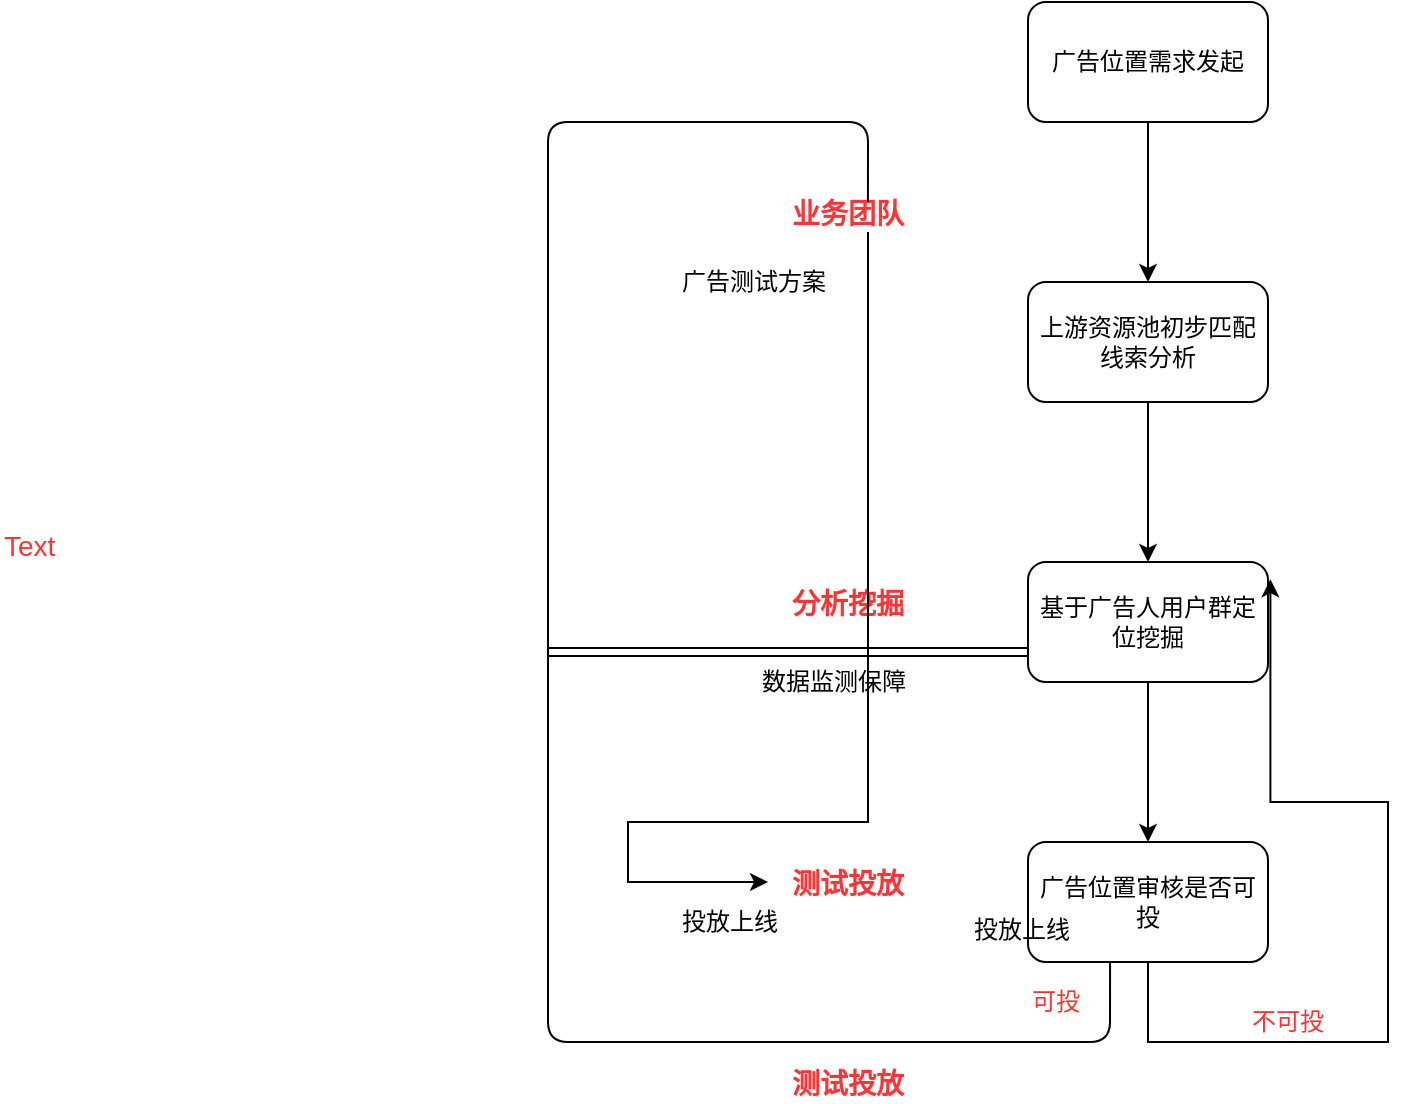<mxfile pages="1" version="11.2.4" type="github"><diagram id="fIMwTP92hbdsdI_JvTyM" name="Page-1"><mxGraphModel dx="1865" dy="501" grid="1" gridSize="10" guides="1" tooltips="1" connect="1" arrows="1" fold="1" page="1" pageScale="1" pageWidth="827" pageHeight="1169" math="0" shadow="0"><root><mxCell id="0"/><mxCell id="1" parent="0"/><mxCell id="fmxqjrn1ShT4nG9Uo0qp-5" value="" style="edgeStyle=orthogonalEdgeStyle;rounded=0;orthogonalLoop=1;jettySize=auto;html=1;" edge="1" parent="1" source="fmxqjrn1ShT4nG9Uo0qp-1" target="fmxqjrn1ShT4nG9Uo0qp-4"><mxGeometry relative="1" as="geometry"/></mxCell><mxCell id="fmxqjrn1ShT4nG9Uo0qp-1" value="广告位置需求发起" style="rounded=1;whiteSpace=wrap;html=1;" vertex="1" parent="1"><mxGeometry x="240" y="320" width="120" height="60" as="geometry"/></mxCell><mxCell id="fmxqjrn1ShT4nG9Uo0qp-7" value="" style="edgeStyle=orthogonalEdgeStyle;rounded=0;orthogonalLoop=1;jettySize=auto;html=1;" edge="1" parent="1" source="fmxqjrn1ShT4nG9Uo0qp-4" target="fmxqjrn1ShT4nG9Uo0qp-6"><mxGeometry relative="1" as="geometry"/></mxCell><mxCell id="fmxqjrn1ShT4nG9Uo0qp-4" value="上游资源池初步匹配线索分析" style="rounded=1;whiteSpace=wrap;html=1;" vertex="1" parent="1"><mxGeometry x="240" y="460" width="120" height="60" as="geometry"/></mxCell><mxCell id="fmxqjrn1ShT4nG9Uo0qp-9" value="" style="edgeStyle=orthogonalEdgeStyle;rounded=0;orthogonalLoop=1;jettySize=auto;html=1;" edge="1" parent="1" source="fmxqjrn1ShT4nG9Uo0qp-6" target="fmxqjrn1ShT4nG9Uo0qp-8"><mxGeometry relative="1" as="geometry"/></mxCell><mxCell id="fmxqjrn1ShT4nG9Uo0qp-6" value="基于广告人用户群定位挖掘" style="rounded=1;whiteSpace=wrap;html=1;" vertex="1" parent="1"><mxGeometry x="240" y="600" width="120" height="60" as="geometry"/></mxCell><mxCell id="fmxqjrn1ShT4nG9Uo0qp-8" value="广告位置审核是否可投" style="rounded=1;whiteSpace=wrap;html=1;" vertex="1" parent="1"><mxGeometry x="240" y="740" width="120" height="60" as="geometry"/></mxCell><mxCell id="fmxqjrn1ShT4nG9Uo0qp-21" style="edgeStyle=orthogonalEdgeStyle;rounded=0;orthogonalLoop=1;jettySize=auto;html=1;exitX=0;exitY=1;exitDx=0;exitDy=0;entryX=1.01;entryY=0.143;entryDx=0;entryDy=0;entryPerimeter=0;" edge="1" parent="1" source="fmxqjrn1ShT4nG9Uo0qp-16" target="fmxqjrn1ShT4nG9Uo0qp-6"><mxGeometry relative="1" as="geometry"><mxPoint x="420" y="590" as="targetPoint"/></mxGeometry></mxCell><mxCell id="fmxqjrn1ShT4nG9Uo0qp-16" value="" style="shape=partialRectangle;whiteSpace=wrap;html=1;bottom=0;right=0;fillColor=none;rotation=180;" vertex="1" parent="1"><mxGeometry x="300" y="780" width="120" height="60" as="geometry"/></mxCell><mxCell id="fmxqjrn1ShT4nG9Uo0qp-20" value="" style="endArrow=none;html=1;" edge="1" parent="1"><mxGeometry width="50" height="50" relative="1" as="geometry"><mxPoint x="300" y="840" as="sourcePoint"/><mxPoint x="300" y="800" as="targetPoint"/></mxGeometry></mxCell><mxCell id="fmxqjrn1ShT4nG9Uo0qp-22" value="不可投" style="text;html=1;resizable=0;points=[];autosize=1;align=left;verticalAlign=top;spacingTop=-4;fontColor=#FF3333;" vertex="1" parent="1"><mxGeometry x="350" y="820" width="50" height="20" as="geometry"/></mxCell><mxCell id="fmxqjrn1ShT4nG9Uo0qp-29" value="可投" style="text;html=1;resizable=0;points=[];autosize=1;align=left;verticalAlign=top;spacingTop=-4;fontColor=#FF3333;" vertex="1" parent="1"><mxGeometry x="240" y="810" width="40" height="20" as="geometry"/></mxCell><mxCell id="fmxqjrn1ShT4nG9Uo0qp-33" value="分析挖掘" style="text;html=1;resizable=0;points=[];autosize=1;align=left;verticalAlign=top;spacingTop=-4;fontColor=#FF3333;fontSize=14;fontStyle=1" vertex="1" parent="1"><mxGeometry x="120" y="610" width="70" height="20" as="geometry"/></mxCell><mxCell id="fmxqjrn1ShT4nG9Uo0qp-59" value="" style="edgeStyle=orthogonalEdgeStyle;rounded=0;orthogonalLoop=1;jettySize=auto;html=1;fontSize=12;fontColor=#000000;" edge="1" parent="1" source="fmxqjrn1ShT4nG9Uo0qp-35"><mxGeometry relative="1" as="geometry"><mxPoint x="110" y="760" as="targetPoint"/><Array as="points"><mxPoint x="160" y="730"/><mxPoint x="40" y="730"/><mxPoint x="40" y="760"/></Array></mxGeometry></mxCell><mxCell id="fmxqjrn1ShT4nG9Uo0qp-35" value="业务团队" style="text;html=1;resizable=0;points=[];autosize=1;align=left;verticalAlign=top;spacingTop=-4;fontSize=14;fontColor=#FF3333;fontStyle=1" vertex="1" parent="1"><mxGeometry x="120" y="415" width="70" height="20" as="geometry"/></mxCell><mxCell id="fmxqjrn1ShT4nG9Uo0qp-45" value="测试投放" style="text;html=1;resizable=0;points=[];autosize=1;align=left;verticalAlign=top;spacingTop=-4;fontSize=14;fontColor=#FF3333;fontStyle=1" vertex="1" parent="1"><mxGeometry x="120" y="750" width="70" height="20" as="geometry"/></mxCell><mxCell id="fmxqjrn1ShT4nG9Uo0qp-62" value="测试投放" style="text;html=1;resizable=0;points=[];autosize=1;align=left;verticalAlign=top;spacingTop=-4;fontSize=14;fontColor=#FF3333;fontStyle=1" vertex="1" parent="1"><mxGeometry x="120" y="850" width="70" height="20" as="geometry"/></mxCell><mxCell id="fmxqjrn1ShT4nG9Uo0qp-46" value="Text" style="text;html=1;resizable=0;points=[];autosize=1;align=left;verticalAlign=top;spacingTop=-4;fontSize=14;fontColor=#FF3333;" vertex="1" parent="1"><mxGeometry x="-274" y="581" width="40" height="20" as="geometry"/></mxCell><mxCell id="fmxqjrn1ShT4nG9Uo0qp-49" value="" style="endArrow=none;html=1;fontSize=14;fontColor=#FF3333;entryX=0.342;entryY=1;entryDx=0;entryDy=0;entryPerimeter=0;exitX=0.571;exitY=0.25;exitDx=0;exitDy=0;exitPerimeter=0;" edge="1" parent="1" source="fmxqjrn1ShT4nG9Uo0qp-35" target="fmxqjrn1ShT4nG9Uo0qp-8"><mxGeometry width="50" height="50" relative="1" as="geometry"><mxPoint x="160" y="410" as="sourcePoint"/><mxPoint x="281" y="810" as="targetPoint"/><Array as="points"><mxPoint x="160" y="380"/><mxPoint y="380"/><mxPoint y="840"/><mxPoint x="281" y="840"/></Array></mxGeometry></mxCell><mxCell id="fmxqjrn1ShT4nG9Uo0qp-56" value="" style="shape=link;html=1;fontSize=14;fontColor=#FF3333;entryX=0;entryY=0.75;entryDx=0;entryDy=0;" edge="1" parent="1" target="fmxqjrn1ShT4nG9Uo0qp-6"><mxGeometry width="50" height="50" relative="1" as="geometry"><mxPoint y="645" as="sourcePoint"/><mxPoint x="160" y="620" as="targetPoint"/></mxGeometry></mxCell><mxCell id="fmxqjrn1ShT4nG9Uo0qp-57" value="数据监测保障" style="text;html=1;resizable=0;points=[];autosize=1;align=left;verticalAlign=top;spacingTop=-4;fontSize=12;fontColor=#000000;" vertex="1" parent="1"><mxGeometry x="105" y="650" width="100" height="20" as="geometry"/></mxCell><mxCell id="fmxqjrn1ShT4nG9Uo0qp-60" value="广告测试方案" style="text;html=1;resizable=0;points=[];autosize=1;align=left;verticalAlign=top;spacingTop=-4;fontSize=12;fontColor=#000000;" vertex="1" parent="1"><mxGeometry x="65" y="450" width="90" height="20" as="geometry"/></mxCell><mxCell id="fmxqjrn1ShT4nG9Uo0qp-61" value="投放上线" style="text;html=1;resizable=0;points=[];autosize=1;align=left;verticalAlign=top;spacingTop=-4;fontSize=12;fontColor=#000000;" vertex="1" parent="1"><mxGeometry x="65" y="770" width="60" height="20" as="geometry"/></mxCell><mxCell id="fmxqjrn1ShT4nG9Uo0qp-64" value="投放上线" style="text;html=1;resizable=0;points=[];autosize=1;align=left;verticalAlign=top;spacingTop=-4;fontSize=12;fontColor=#000000;" vertex="1" parent="1"><mxGeometry x="211" y="774" width="60" height="20" as="geometry"/></mxCell></root></mxGraphModel></diagram></mxfile>